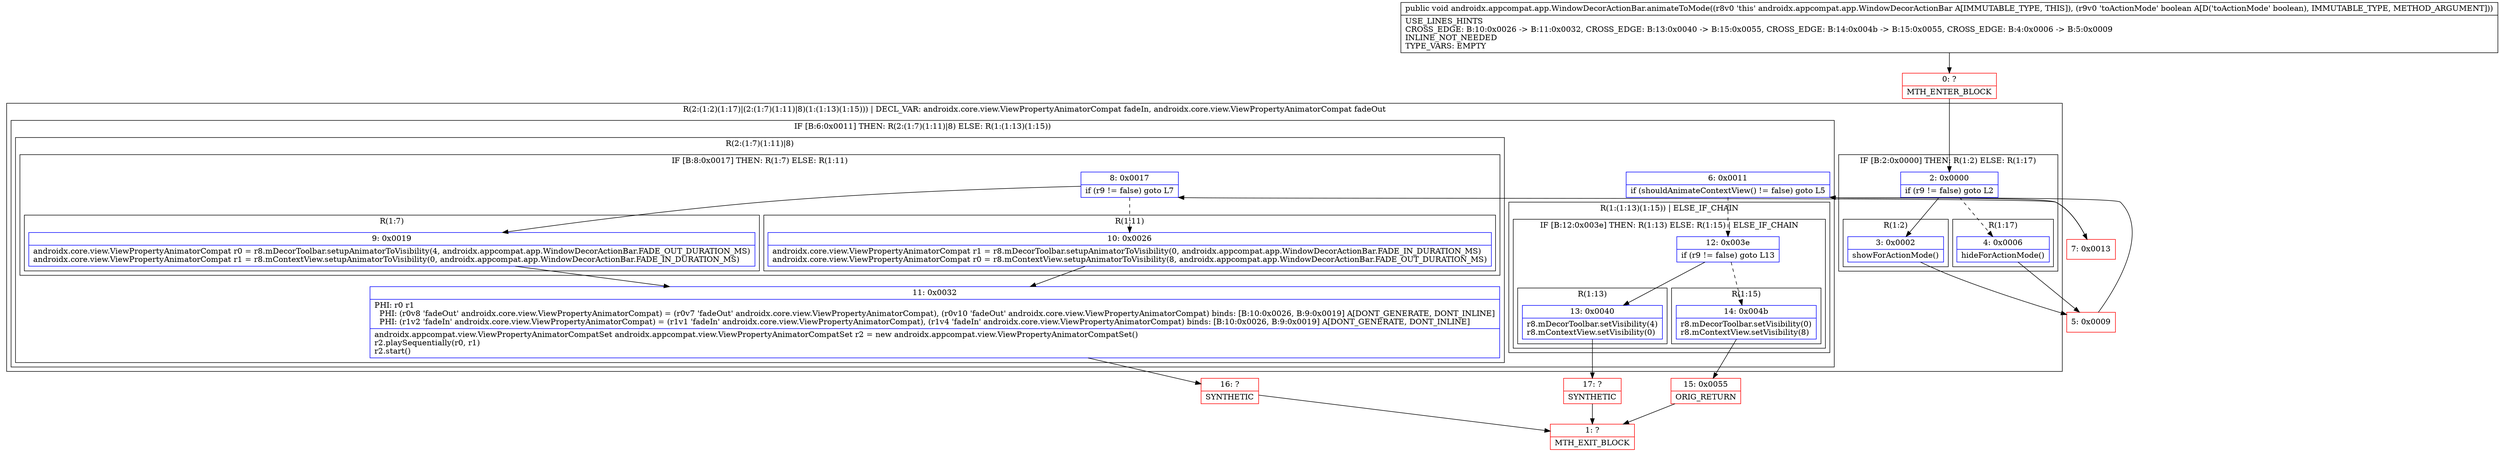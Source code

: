 digraph "CFG forandroidx.appcompat.app.WindowDecorActionBar.animateToMode(Z)V" {
subgraph cluster_Region_1571677085 {
label = "R(2:(1:2)(1:17)|(2:(1:7)(1:11)|8)(1:(1:13)(1:15))) | DECL_VAR: androidx.core.view.ViewPropertyAnimatorCompat fadeIn, androidx.core.view.ViewPropertyAnimatorCompat fadeOut\l";
node [shape=record,color=blue];
subgraph cluster_IfRegion_229460880 {
label = "IF [B:2:0x0000] THEN: R(1:2) ELSE: R(1:17)";
node [shape=record,color=blue];
Node_2 [shape=record,label="{2\:\ 0x0000|if (r9 != false) goto L2\l}"];
subgraph cluster_Region_633503238 {
label = "R(1:2)";
node [shape=record,color=blue];
Node_3 [shape=record,label="{3\:\ 0x0002|showForActionMode()\l}"];
}
subgraph cluster_Region_918650046 {
label = "R(1:17)";
node [shape=record,color=blue];
Node_4 [shape=record,label="{4\:\ 0x0006|hideForActionMode()\l}"];
}
}
subgraph cluster_IfRegion_79872240 {
label = "IF [B:6:0x0011] THEN: R(2:(1:7)(1:11)|8) ELSE: R(1:(1:13)(1:15))";
node [shape=record,color=blue];
Node_6 [shape=record,label="{6\:\ 0x0011|if (shouldAnimateContextView() != false) goto L5\l}"];
subgraph cluster_Region_412398286 {
label = "R(2:(1:7)(1:11)|8)";
node [shape=record,color=blue];
subgraph cluster_IfRegion_1674897971 {
label = "IF [B:8:0x0017] THEN: R(1:7) ELSE: R(1:11)";
node [shape=record,color=blue];
Node_8 [shape=record,label="{8\:\ 0x0017|if (r9 != false) goto L7\l}"];
subgraph cluster_Region_1167133885 {
label = "R(1:7)";
node [shape=record,color=blue];
Node_9 [shape=record,label="{9\:\ 0x0019|androidx.core.view.ViewPropertyAnimatorCompat r0 = r8.mDecorToolbar.setupAnimatorToVisibility(4, androidx.appcompat.app.WindowDecorActionBar.FADE_OUT_DURATION_MS)\landroidx.core.view.ViewPropertyAnimatorCompat r1 = r8.mContextView.setupAnimatorToVisibility(0, androidx.appcompat.app.WindowDecorActionBar.FADE_IN_DURATION_MS)\l}"];
}
subgraph cluster_Region_760682252 {
label = "R(1:11)";
node [shape=record,color=blue];
Node_10 [shape=record,label="{10\:\ 0x0026|androidx.core.view.ViewPropertyAnimatorCompat r1 = r8.mDecorToolbar.setupAnimatorToVisibility(0, androidx.appcompat.app.WindowDecorActionBar.FADE_IN_DURATION_MS)\landroidx.core.view.ViewPropertyAnimatorCompat r0 = r8.mContextView.setupAnimatorToVisibility(8, androidx.appcompat.app.WindowDecorActionBar.FADE_OUT_DURATION_MS)\l}"];
}
}
Node_11 [shape=record,label="{11\:\ 0x0032|PHI: r0 r1 \l  PHI: (r0v8 'fadeOut' androidx.core.view.ViewPropertyAnimatorCompat) = (r0v7 'fadeOut' androidx.core.view.ViewPropertyAnimatorCompat), (r0v10 'fadeOut' androidx.core.view.ViewPropertyAnimatorCompat) binds: [B:10:0x0026, B:9:0x0019] A[DONT_GENERATE, DONT_INLINE]\l  PHI: (r1v2 'fadeIn' androidx.core.view.ViewPropertyAnimatorCompat) = (r1v1 'fadeIn' androidx.core.view.ViewPropertyAnimatorCompat), (r1v4 'fadeIn' androidx.core.view.ViewPropertyAnimatorCompat) binds: [B:10:0x0026, B:9:0x0019] A[DONT_GENERATE, DONT_INLINE]\l|androidx.appcompat.view.ViewPropertyAnimatorCompatSet androidx.appcompat.view.ViewPropertyAnimatorCompatSet r2 = new androidx.appcompat.view.ViewPropertyAnimatorCompatSet()\lr2.playSequentially(r0, r1)\lr2.start()\l}"];
}
subgraph cluster_Region_1431345665 {
label = "R(1:(1:13)(1:15)) | ELSE_IF_CHAIN\l";
node [shape=record,color=blue];
subgraph cluster_IfRegion_1749624985 {
label = "IF [B:12:0x003e] THEN: R(1:13) ELSE: R(1:15) | ELSE_IF_CHAIN\l";
node [shape=record,color=blue];
Node_12 [shape=record,label="{12\:\ 0x003e|if (r9 != false) goto L13\l}"];
subgraph cluster_Region_2048831520 {
label = "R(1:13)";
node [shape=record,color=blue];
Node_13 [shape=record,label="{13\:\ 0x0040|r8.mDecorToolbar.setVisibility(4)\lr8.mContextView.setVisibility(0)\l}"];
}
subgraph cluster_Region_1046431778 {
label = "R(1:15)";
node [shape=record,color=blue];
Node_14 [shape=record,label="{14\:\ 0x004b|r8.mDecorToolbar.setVisibility(0)\lr8.mContextView.setVisibility(8)\l}"];
}
}
}
}
}
Node_0 [shape=record,color=red,label="{0\:\ ?|MTH_ENTER_BLOCK\l}"];
Node_5 [shape=record,color=red,label="{5\:\ 0x0009}"];
Node_7 [shape=record,color=red,label="{7\:\ 0x0013}"];
Node_16 [shape=record,color=red,label="{16\:\ ?|SYNTHETIC\l}"];
Node_1 [shape=record,color=red,label="{1\:\ ?|MTH_EXIT_BLOCK\l}"];
Node_17 [shape=record,color=red,label="{17\:\ ?|SYNTHETIC\l}"];
Node_15 [shape=record,color=red,label="{15\:\ 0x0055|ORIG_RETURN\l}"];
MethodNode[shape=record,label="{public void androidx.appcompat.app.WindowDecorActionBar.animateToMode((r8v0 'this' androidx.appcompat.app.WindowDecorActionBar A[IMMUTABLE_TYPE, THIS]), (r9v0 'toActionMode' boolean A[D('toActionMode' boolean), IMMUTABLE_TYPE, METHOD_ARGUMENT]))  | USE_LINES_HINTS\lCROSS_EDGE: B:10:0x0026 \-\> B:11:0x0032, CROSS_EDGE: B:13:0x0040 \-\> B:15:0x0055, CROSS_EDGE: B:14:0x004b \-\> B:15:0x0055, CROSS_EDGE: B:4:0x0006 \-\> B:5:0x0009\lINLINE_NOT_NEEDED\lTYPE_VARS: EMPTY\l}"];
MethodNode -> Node_0;Node_2 -> Node_3;
Node_2 -> Node_4[style=dashed];
Node_3 -> Node_5;
Node_4 -> Node_5;
Node_6 -> Node_7;
Node_6 -> Node_12[style=dashed];
Node_8 -> Node_9;
Node_8 -> Node_10[style=dashed];
Node_9 -> Node_11;
Node_10 -> Node_11;
Node_11 -> Node_16;
Node_12 -> Node_13;
Node_12 -> Node_14[style=dashed];
Node_13 -> Node_17;
Node_14 -> Node_15;
Node_0 -> Node_2;
Node_5 -> Node_6;
Node_7 -> Node_8;
Node_16 -> Node_1;
Node_17 -> Node_1;
Node_15 -> Node_1;
}

